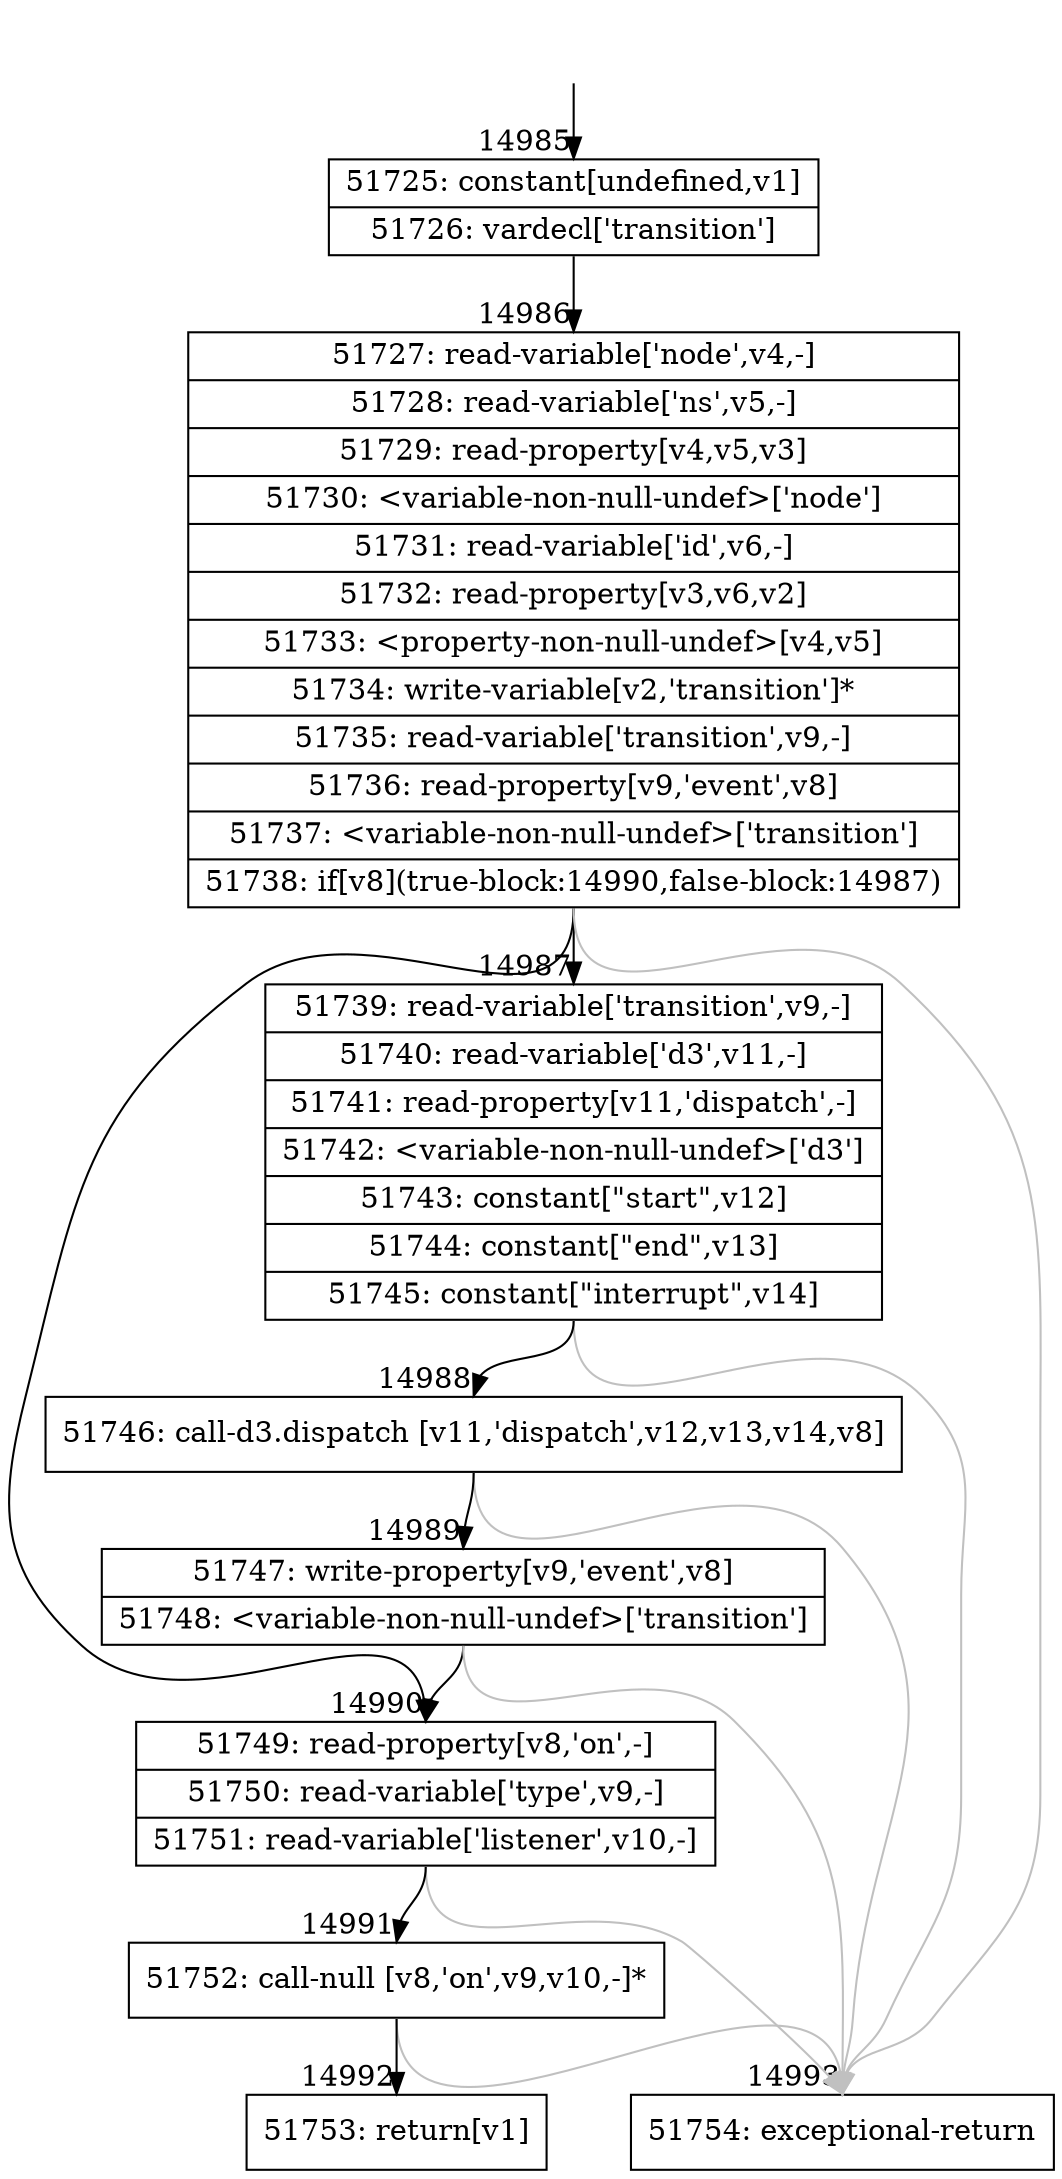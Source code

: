 digraph {
rankdir="TD"
BB_entry1402[shape=none,label=""];
BB_entry1402 -> BB14985 [tailport=s, headport=n, headlabel="    14985"]
BB14985 [shape=record label="{51725: constant[undefined,v1]|51726: vardecl['transition']}" ] 
BB14985 -> BB14986 [tailport=s, headport=n, headlabel="      14986"]
BB14986 [shape=record label="{51727: read-variable['node',v4,-]|51728: read-variable['ns',v5,-]|51729: read-property[v4,v5,v3]|51730: \<variable-non-null-undef\>['node']|51731: read-variable['id',v6,-]|51732: read-property[v3,v6,v2]|51733: \<property-non-null-undef\>[v4,v5]|51734: write-variable[v2,'transition']*|51735: read-variable['transition',v9,-]|51736: read-property[v9,'event',v8]|51737: \<variable-non-null-undef\>['transition']|51738: if[v8](true-block:14990,false-block:14987)}" ] 
BB14986 -> BB14990 [tailport=s, headport=n, headlabel="      14990"]
BB14986 -> BB14987 [tailport=s, headport=n, headlabel="      14987"]
BB14986 -> BB14993 [tailport=s, headport=n, color=gray, headlabel="      14993"]
BB14987 [shape=record label="{51739: read-variable['transition',v9,-]|51740: read-variable['d3',v11,-]|51741: read-property[v11,'dispatch',-]|51742: \<variable-non-null-undef\>['d3']|51743: constant[\"start\",v12]|51744: constant[\"end\",v13]|51745: constant[\"interrupt\",v14]}" ] 
BB14987 -> BB14988 [tailport=s, headport=n, headlabel="      14988"]
BB14987 -> BB14993 [tailport=s, headport=n, color=gray]
BB14988 [shape=record label="{51746: call-d3.dispatch [v11,'dispatch',v12,v13,v14,v8]}" ] 
BB14988 -> BB14989 [tailport=s, headport=n, headlabel="      14989"]
BB14988 -> BB14993 [tailport=s, headport=n, color=gray]
BB14989 [shape=record label="{51747: write-property[v9,'event',v8]|51748: \<variable-non-null-undef\>['transition']}" ] 
BB14989 -> BB14990 [tailport=s, headport=n]
BB14989 -> BB14993 [tailport=s, headport=n, color=gray]
BB14990 [shape=record label="{51749: read-property[v8,'on',-]|51750: read-variable['type',v9,-]|51751: read-variable['listener',v10,-]}" ] 
BB14990 -> BB14991 [tailport=s, headport=n, headlabel="      14991"]
BB14990 -> BB14993 [tailport=s, headport=n, color=gray]
BB14991 [shape=record label="{51752: call-null [v8,'on',v9,v10,-]*}" ] 
BB14991 -> BB14992 [tailport=s, headport=n, headlabel="      14992"]
BB14991 -> BB14993 [tailport=s, headport=n, color=gray]
BB14992 [shape=record label="{51753: return[v1]}" ] 
BB14993 [shape=record label="{51754: exceptional-return}" ] 
//#$~ 8840
}
